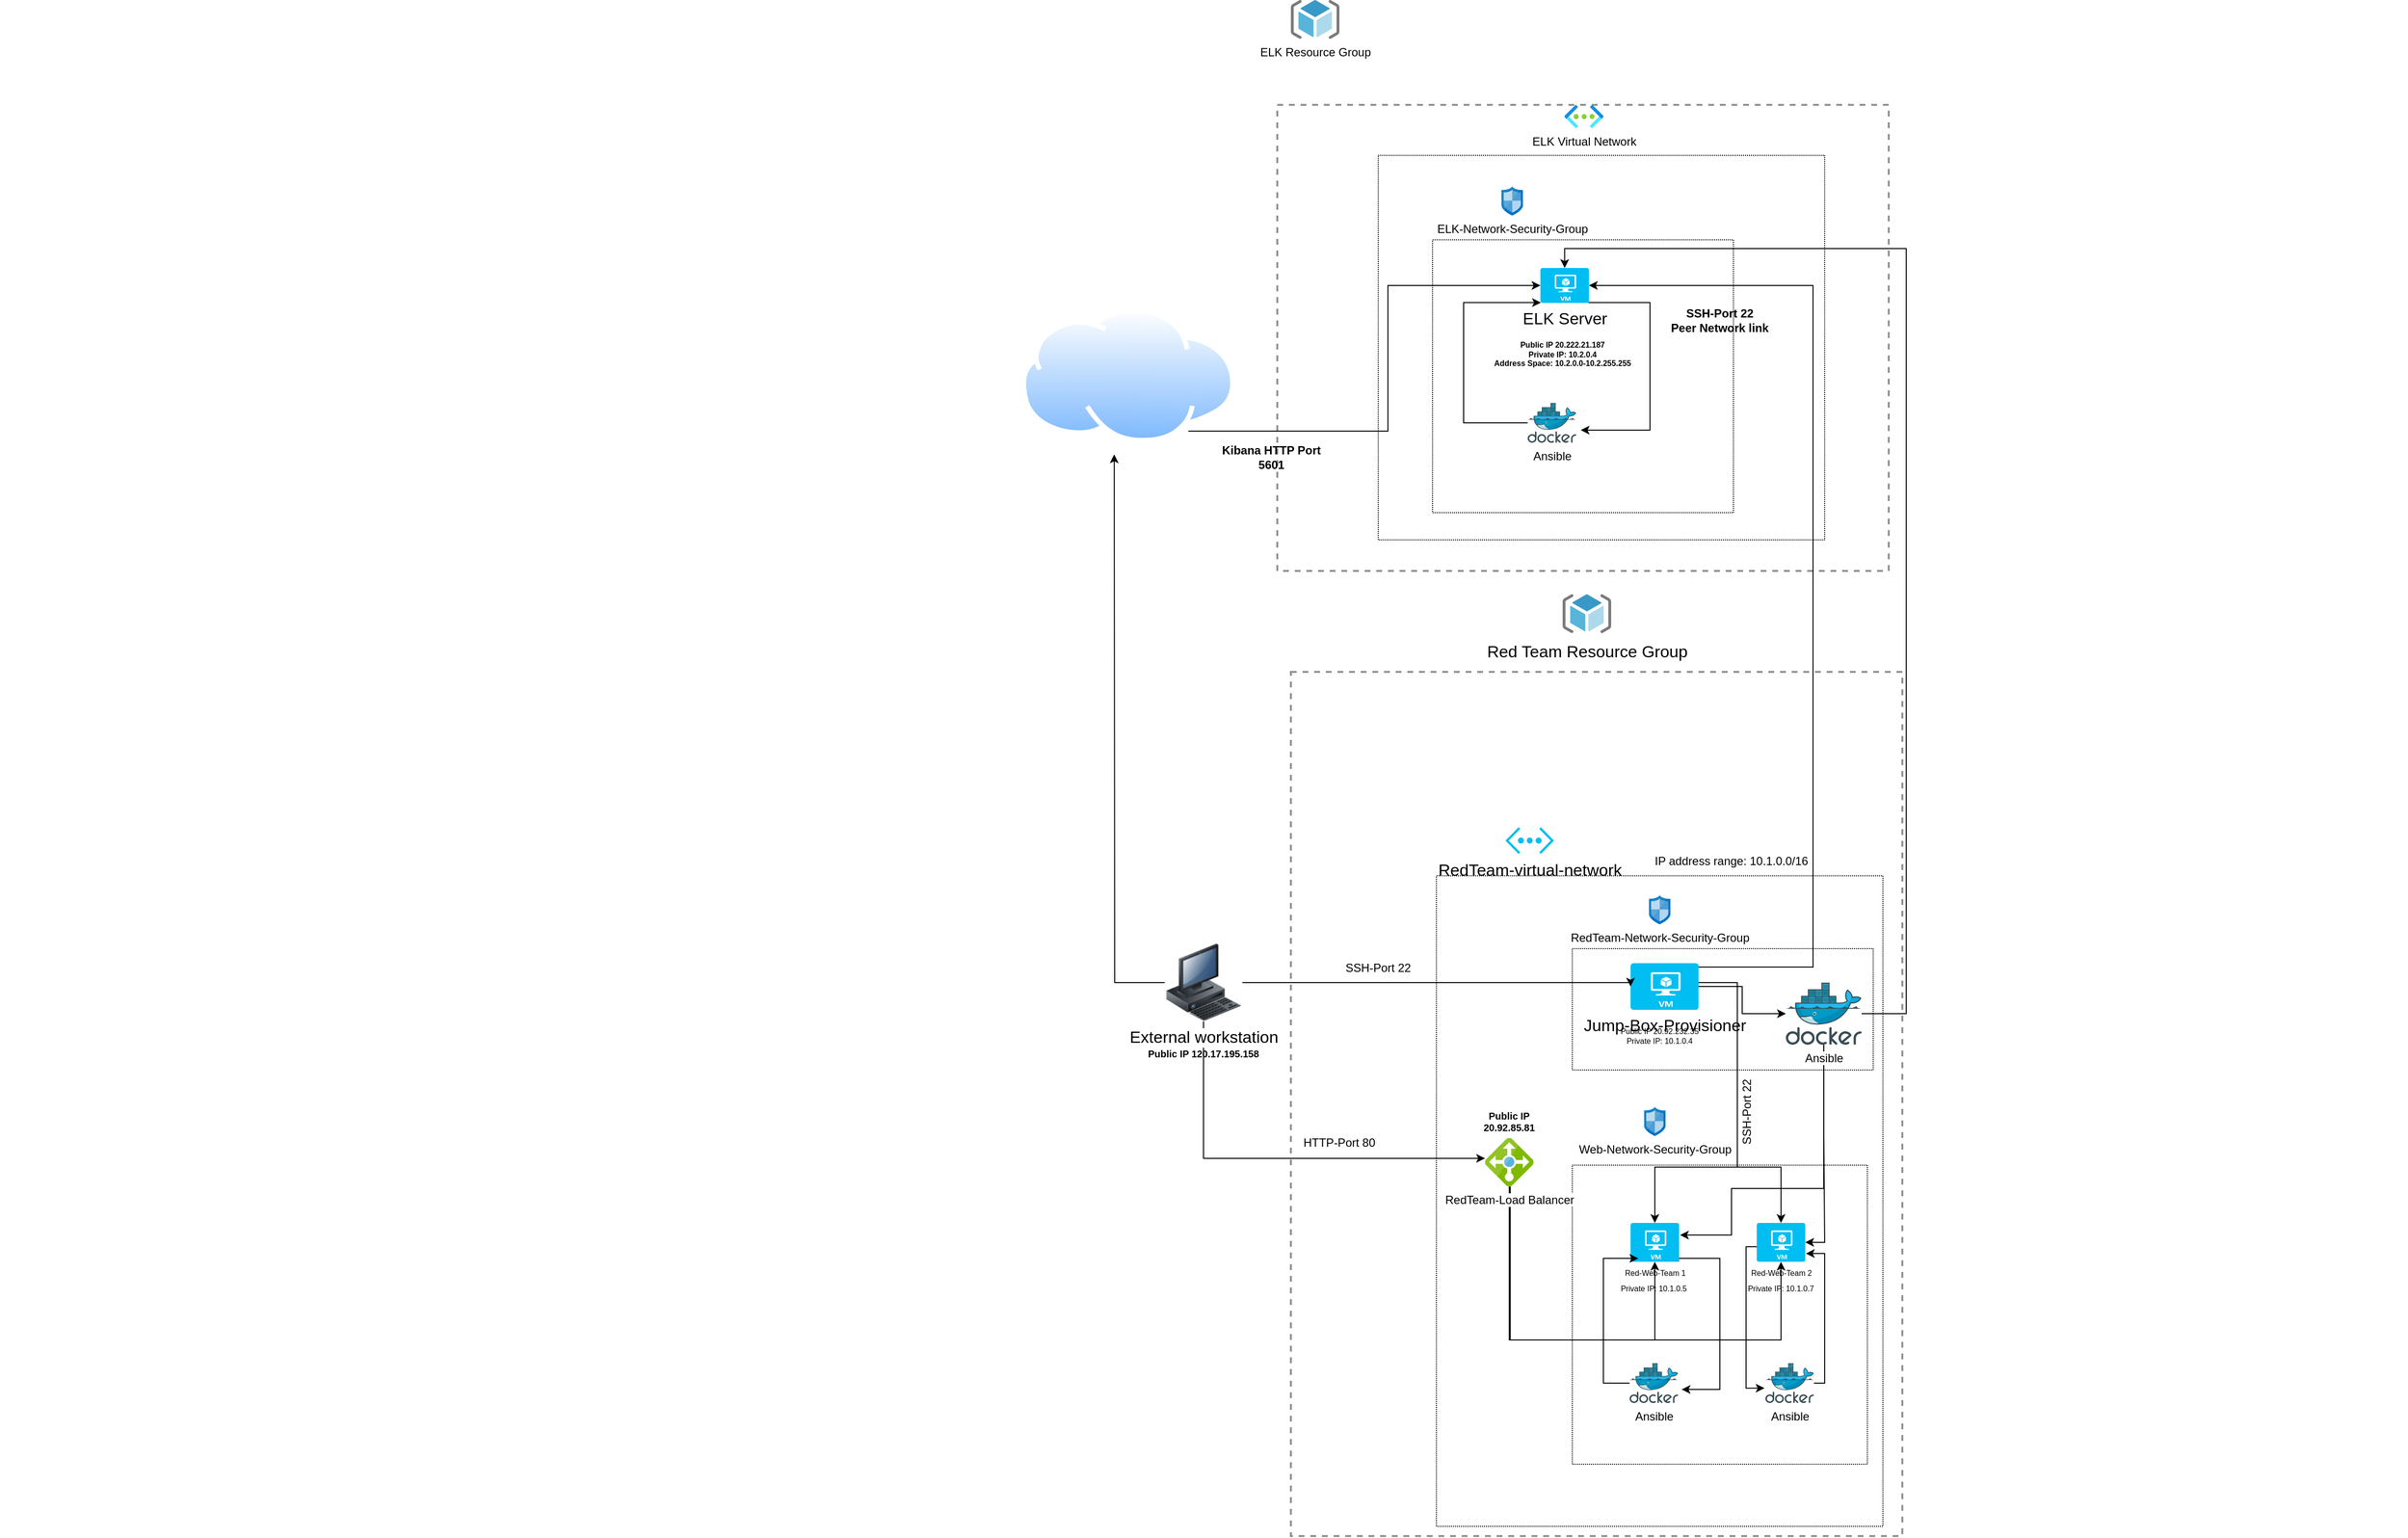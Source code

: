 <mxfile version="19.0.0" type="device"><diagram id="8maf9XqMqCjKjj0IdvEE" name="Page-1"><mxGraphModel dx="3550" dy="2217" grid="1" gridSize="12" guides="1" tooltips="1" connect="1" arrows="1" fold="1" page="1" pageScale="1" pageWidth="827" pageHeight="1169" math="0" shadow="0"><root><mxCell id="0"/><mxCell id="1" parent="0"/><mxCell id="aG-MqZUhIN_eKHKOByJf-21" value="" style="fontStyle=0;verticalAlign=top;align=center;spacingTop=-2;fillColor=none;rounded=0;whiteSpace=wrap;html=1;strokeColor=#919191;strokeWidth=2;dashed=1;container=1;collapsible=0;expand=0;recursiveResize=0;fontColor=none;" parent="1" vertex="1"><mxGeometry x="170" y="-40" width="630" height="890" as="geometry"/></mxCell><mxCell id="aG-MqZUhIN_eKHKOByJf-25" value="RedTeam-virtual-network" style="verticalLabelPosition=bottom;html=1;verticalAlign=top;align=center;strokeColor=none;fillColor=#00BEF2;shape=mxgraph.azure.virtual_network;pointerEvents=1;fontSize=17;fontColor=none;" parent="aG-MqZUhIN_eKHKOByJf-21" vertex="1"><mxGeometry x="221.1" y="160" width="50" height="27.5" as="geometry"/></mxCell><mxCell id="aG-MqZUhIN_eKHKOByJf-26" value="" style="rounded=0;whiteSpace=wrap;html=1;fontSize=17;fontColor=none;dashed=1;dashPattern=1 1;" parent="aG-MqZUhIN_eKHKOByJf-21" vertex="1"><mxGeometry x="150" y="210" width="460" height="670" as="geometry"/></mxCell><mxCell id="aG-MqZUhIN_eKHKOByJf-27" value="RedTeam-Network-Security-Group" style="sketch=0;aspect=fixed;html=1;points=[];align=center;image;fontSize=12;image=img/lib/mscae/Network_Security_Groups_Classic.svg;dashed=1;dashPattern=1 1;fontColor=none;" parent="aG-MqZUhIN_eKHKOByJf-21" vertex="1"><mxGeometry x="368.9" y="230" width="22.2" height="30" as="geometry"/></mxCell><mxCell id="aG-MqZUhIN_eKHKOByJf-28" value="" style="rounded=0;whiteSpace=wrap;html=1;dashed=1;dashPattern=1 1;fontSize=17;fontColor=none;" parent="aG-MqZUhIN_eKHKOByJf-21" vertex="1"><mxGeometry x="290" y="285" width="310" height="125" as="geometry"/></mxCell><mxCell id="aG-MqZUhIN_eKHKOByJf-30" value="Web-Network-Security-Group" style="sketch=0;aspect=fixed;html=1;points=[];align=center;image;fontSize=12;image=img/lib/mscae/Network_Security_Groups_Classic.svg;dashed=1;dashPattern=1 1;fontColor=none;" parent="aG-MqZUhIN_eKHKOByJf-21" vertex="1"><mxGeometry x="363.9" y="448" width="22.2" height="30" as="geometry"/></mxCell><mxCell id="aG-MqZUhIN_eKHKOByJf-31" value="" style="rounded=0;whiteSpace=wrap;html=1;dashed=1;dashPattern=1 1;fontSize=17;fontColor=none;" parent="aG-MqZUhIN_eKHKOByJf-21" vertex="1"><mxGeometry x="290" y="508" width="304" height="308" as="geometry"/></mxCell><mxCell id="C7vN_zdVUdyFFe-RZben-7" style="edgeStyle=orthogonalEdgeStyle;rounded=0;orthogonalLoop=1;jettySize=auto;html=1;entryX=0.5;entryY=0;entryDx=0;entryDy=0;entryPerimeter=0;fontSize=8;" parent="aG-MqZUhIN_eKHKOByJf-21" source="aG-MqZUhIN_eKHKOByJf-32" target="aG-MqZUhIN_eKHKOByJf-34" edge="1"><mxGeometry relative="1" as="geometry"><Array as="points"><mxPoint x="460" y="320"/><mxPoint x="460" y="510"/><mxPoint x="375" y="510"/></Array></mxGeometry></mxCell><mxCell id="C7vN_zdVUdyFFe-RZben-8" style="edgeStyle=orthogonalEdgeStyle;rounded=0;orthogonalLoop=1;jettySize=auto;html=1;entryX=0.5;entryY=0;entryDx=0;entryDy=0;entryPerimeter=0;fontSize=8;" parent="aG-MqZUhIN_eKHKOByJf-21" source="aG-MqZUhIN_eKHKOByJf-32" target="C7vN_zdVUdyFFe-RZben-5" edge="1"><mxGeometry relative="1" as="geometry"><Array as="points"><mxPoint x="460" y="320"/><mxPoint x="460" y="510"/><mxPoint x="505" y="510"/></Array></mxGeometry></mxCell><mxCell id="s617hdDavDL2y59Xs5Nv-40" style="edgeStyle=orthogonalEdgeStyle;rounded=0;orthogonalLoop=1;jettySize=auto;html=1;exitX=1;exitY=0.5;exitDx=0;exitDy=0;exitPerimeter=0;" edge="1" parent="aG-MqZUhIN_eKHKOByJf-21" source="aG-MqZUhIN_eKHKOByJf-32" target="aG-MqZUhIN_eKHKOByJf-36"><mxGeometry relative="1" as="geometry"/></mxCell><mxCell id="aG-MqZUhIN_eKHKOByJf-32" value="Jump-Box-Provisioner" style="verticalLabelPosition=bottom;html=1;verticalAlign=top;align=center;strokeColor=none;fillColor=#00BEF2;shape=mxgraph.azure.virtual_machine;dashed=1;dashPattern=1 1;fontSize=17;fontColor=none;" parent="aG-MqZUhIN_eKHKOByJf-21" vertex="1"><mxGeometry x="350" y="300" width="70" height="48" as="geometry"/></mxCell><mxCell id="s617hdDavDL2y59Xs5Nv-49" style="edgeStyle=orthogonalEdgeStyle;rounded=0;orthogonalLoop=1;jettySize=auto;html=1;exitX=0.99;exitY=0.99;exitDx=0;exitDy=0;exitPerimeter=0;entryX=1.073;entryY=0.659;entryDx=0;entryDy=0;entryPerimeter=0;" edge="1" parent="aG-MqZUhIN_eKHKOByJf-21" source="aG-MqZUhIN_eKHKOByJf-34" target="s617hdDavDL2y59Xs5Nv-44"><mxGeometry relative="1" as="geometry"><Array as="points"><mxPoint x="399" y="604"/><mxPoint x="442" y="604"/><mxPoint x="442" y="739"/></Array></mxGeometry></mxCell><mxCell id="aG-MqZUhIN_eKHKOByJf-34" value="Red-Web-Team 1" style="verticalLabelPosition=bottom;html=1;verticalAlign=top;align=center;strokeColor=none;fillColor=#00BEF2;shape=mxgraph.azure.virtual_machine;dashed=1;dashPattern=1 1;fontSize=8;fontColor=none;" parent="aG-MqZUhIN_eKHKOByJf-21" vertex="1"><mxGeometry x="350" y="567.5" width="50" height="40" as="geometry"/></mxCell><mxCell id="s617hdDavDL2y59Xs5Nv-26" style="edgeStyle=orthogonalEdgeStyle;rounded=0;orthogonalLoop=1;jettySize=auto;html=1;entryX=0.5;entryY=1;entryDx=0;entryDy=0;entryPerimeter=0;" edge="1" parent="aG-MqZUhIN_eKHKOByJf-21" source="aG-MqZUhIN_eKHKOByJf-35" target="aG-MqZUhIN_eKHKOByJf-34"><mxGeometry relative="1" as="geometry"><Array as="points"><mxPoint x="226" y="688"/><mxPoint x="375" y="688"/></Array></mxGeometry></mxCell><mxCell id="s617hdDavDL2y59Xs5Nv-27" style="edgeStyle=orthogonalEdgeStyle;rounded=0;orthogonalLoop=1;jettySize=auto;html=1;entryX=0.5;entryY=1;entryDx=0;entryDy=0;entryPerimeter=0;" edge="1" parent="aG-MqZUhIN_eKHKOByJf-21" source="aG-MqZUhIN_eKHKOByJf-35" target="C7vN_zdVUdyFFe-RZben-5"><mxGeometry relative="1" as="geometry"><Array as="points"><mxPoint x="225" y="688"/><mxPoint x="505" y="688"/></Array></mxGeometry></mxCell><mxCell id="aG-MqZUhIN_eKHKOByJf-35" value="RedTeam-Load Balancer" style="sketch=0;aspect=fixed;html=1;points=[];align=center;image;fontSize=12;image=img/lib/mscae/Load_Balancer_feature.svg;dashed=1;dashPattern=1 1;fontColor=none;" parent="aG-MqZUhIN_eKHKOByJf-21" vertex="1"><mxGeometry x="200" y="480" width="50" height="50" as="geometry"/></mxCell><mxCell id="s617hdDavDL2y59Xs5Nv-41" style="edgeStyle=orthogonalEdgeStyle;rounded=0;orthogonalLoop=1;jettySize=auto;html=1;" edge="1" parent="aG-MqZUhIN_eKHKOByJf-21" source="aG-MqZUhIN_eKHKOByJf-36"><mxGeometry relative="1" as="geometry"><mxPoint x="401" y="580" as="targetPoint"/><Array as="points"><mxPoint x="549" y="532"/><mxPoint x="454" y="532"/><mxPoint x="454" y="580"/><mxPoint x="401" y="580"/></Array></mxGeometry></mxCell><mxCell id="s617hdDavDL2y59Xs5Nv-42" style="edgeStyle=orthogonalEdgeStyle;rounded=0;orthogonalLoop=1;jettySize=auto;html=1;entryX=1;entryY=0.5;entryDx=0;entryDy=0;entryPerimeter=0;" edge="1" parent="aG-MqZUhIN_eKHKOByJf-21" source="aG-MqZUhIN_eKHKOByJf-36" target="C7vN_zdVUdyFFe-RZben-5"><mxGeometry relative="1" as="geometry"/></mxCell><mxCell id="aG-MqZUhIN_eKHKOByJf-36" value="Ansible" style="sketch=0;aspect=fixed;html=1;points=[];align=center;image;fontSize=12;image=img/lib/mscae/Docker.svg;dashed=1;dashPattern=1 1;fontColor=none;" parent="aG-MqZUhIN_eKHKOByJf-21" vertex="1"><mxGeometry x="510" y="320" width="78.05" height="64" as="geometry"/></mxCell><mxCell id="Ob0Sz7reQytgwGdkDrxM-1" value="Public IP 20.92.232.35&lt;br style=&quot;font-size: 8px;&quot;&gt;Private IP: 10.1.0.4" style="text;html=1;strokeColor=none;fillColor=none;align=center;verticalAlign=middle;whiteSpace=wrap;rounded=0;fontSize=8;" parent="aG-MqZUhIN_eKHKOByJf-21" vertex="1"><mxGeometry x="290" y="370" width="180" height="10" as="geometry"/></mxCell><mxCell id="Ob0Sz7reQytgwGdkDrxM-2" value="IP address range: 10.1.0.0/16" style="text;html=1;strokeColor=none;fillColor=none;align=center;verticalAlign=middle;whiteSpace=wrap;rounded=0;" parent="aG-MqZUhIN_eKHKOByJf-21" vertex="1"><mxGeometry x="368.9" y="180" width="170" height="30" as="geometry"/></mxCell><mxCell id="Ob0Sz7reQytgwGdkDrxM-8" value="Public IP 20.92.85.81&lt;br style=&quot;font-size: 10px;&quot;&gt;" style="text;html=1;strokeColor=none;fillColor=none;align=center;verticalAlign=middle;whiteSpace=wrap;rounded=0;fontSize=10;fontStyle=1" parent="aG-MqZUhIN_eKHKOByJf-21" vertex="1"><mxGeometry x="185" y="448" width="80" height="30" as="geometry"/></mxCell><mxCell id="C7vN_zdVUdyFFe-RZben-4" value="SSH-Port 22" style="text;html=1;strokeColor=none;fillColor=none;align=center;verticalAlign=middle;whiteSpace=wrap;rounded=0;" parent="aG-MqZUhIN_eKHKOByJf-21" vertex="1"><mxGeometry x="50" y="300" width="80" height="10" as="geometry"/></mxCell><mxCell id="s617hdDavDL2y59Xs5Nv-51" style="edgeStyle=orthogonalEdgeStyle;rounded=0;orthogonalLoop=1;jettySize=auto;html=1;entryX=-0.018;entryY=0.626;entryDx=0;entryDy=0;entryPerimeter=0;" edge="1" parent="aG-MqZUhIN_eKHKOByJf-21" source="C7vN_zdVUdyFFe-RZben-5" target="s617hdDavDL2y59Xs5Nv-45"><mxGeometry relative="1" as="geometry"><Array as="points"><mxPoint x="469" y="592"/><mxPoint x="469" y="738"/></Array></mxGeometry></mxCell><mxCell id="C7vN_zdVUdyFFe-RZben-5" value="Red-Web-Team 2" style="verticalLabelPosition=bottom;html=1;verticalAlign=top;align=center;strokeColor=none;fillColor=#00BEF2;shape=mxgraph.azure.virtual_machine;dashed=1;dashPattern=1 1;fontSize=8;fontColor=none;" parent="aG-MqZUhIN_eKHKOByJf-21" vertex="1"><mxGeometry x="480" y="567.5" width="50" height="40" as="geometry"/></mxCell><mxCell id="C7vN_zdVUdyFFe-RZben-6" value="&lt;font style=&quot;font-size: 8px;&quot;&gt;Private IP: 10.1.0.7&lt;/font&gt;" style="text;html=1;strokeColor=none;fillColor=none;align=center;verticalAlign=middle;whiteSpace=wrap;rounded=0;" parent="aG-MqZUhIN_eKHKOByJf-21" vertex="1"><mxGeometry x="465" y="625" width="80" height="17.5" as="geometry"/></mxCell><mxCell id="C7vN_zdVUdyFFe-RZben-9" value="SSH-Port 22" style="text;html=1;strokeColor=none;fillColor=none;align=center;verticalAlign=middle;whiteSpace=wrap;rounded=0;rotation=-90;" parent="aG-MqZUhIN_eKHKOByJf-21" vertex="1"><mxGeometry x="430" y="448" width="80" height="10" as="geometry"/></mxCell><mxCell id="C7vN_zdVUdyFFe-RZben-20" value="HTTP-Port 80" style="text;html=1;strokeColor=none;fillColor=none;align=center;verticalAlign=middle;whiteSpace=wrap;rounded=0;" parent="aG-MqZUhIN_eKHKOByJf-21" vertex="1"><mxGeometry x="10" y="480" width="80" height="10" as="geometry"/></mxCell><mxCell id="Ob0Sz7reQytgwGdkDrxM-4" value="&lt;font style=&quot;font-size: 8px;&quot;&gt;Private IP: 10.1.0.5&lt;/font&gt;" style="text;html=1;strokeColor=none;fillColor=none;align=center;verticalAlign=middle;whiteSpace=wrap;rounded=0;" parent="aG-MqZUhIN_eKHKOByJf-21" vertex="1"><mxGeometry x="334" y="625" width="80" height="17.5" as="geometry"/></mxCell><mxCell id="s617hdDavDL2y59Xs5Nv-50" style="edgeStyle=orthogonalEdgeStyle;rounded=0;orthogonalLoop=1;jettySize=auto;html=1;" edge="1" parent="aG-MqZUhIN_eKHKOByJf-21" source="s617hdDavDL2y59Xs5Nv-44"><mxGeometry relative="1" as="geometry"><mxPoint x="358" y="604" as="targetPoint"/><Array as="points"><mxPoint x="322" y="732"/><mxPoint x="322" y="604"/><mxPoint x="350" y="604"/></Array></mxGeometry></mxCell><mxCell id="s617hdDavDL2y59Xs5Nv-44" value="Ansible" style="sketch=0;aspect=fixed;html=1;points=[];align=center;image;fontSize=12;image=img/lib/mscae/Docker.svg;" vertex="1" parent="aG-MqZUhIN_eKHKOByJf-21"><mxGeometry x="349" y="712" width="50" height="41" as="geometry"/></mxCell><mxCell id="s617hdDavDL2y59Xs5Nv-52" style="edgeStyle=orthogonalEdgeStyle;rounded=0;orthogonalLoop=1;jettySize=auto;html=1;entryX=1.013;entryY=0.788;entryDx=0;entryDy=0;entryPerimeter=0;" edge="1" parent="aG-MqZUhIN_eKHKOByJf-21" source="s617hdDavDL2y59Xs5Nv-45" target="C7vN_zdVUdyFFe-RZben-5"><mxGeometry relative="1" as="geometry"><Array as="points"><mxPoint x="550" y="732"/><mxPoint x="550" y="599"/></Array></mxGeometry></mxCell><mxCell id="s617hdDavDL2y59Xs5Nv-45" value="Ansible" style="sketch=0;aspect=fixed;html=1;points=[];align=center;image;fontSize=12;image=img/lib/mscae/Docker.svg;" vertex="1" parent="aG-MqZUhIN_eKHKOByJf-21"><mxGeometry x="488.9" y="712" width="50" height="41" as="geometry"/></mxCell><mxCell id="C7vN_zdVUdyFFe-RZben-18" style="edgeStyle=orthogonalEdgeStyle;rounded=0;orthogonalLoop=1;jettySize=auto;html=1;entryX=0;entryY=0.5;entryDx=0;entryDy=0;entryPerimeter=0;fontSize=8;" parent="1" source="aG-MqZUhIN_eKHKOByJf-38" target="aG-MqZUhIN_eKHKOByJf-32" edge="1"><mxGeometry relative="1" as="geometry"><Array as="points"><mxPoint x="220" y="280"/><mxPoint x="220" y="280"/></Array></mxGeometry></mxCell><mxCell id="C7vN_zdVUdyFFe-RZben-19" style="edgeStyle=orthogonalEdgeStyle;rounded=0;orthogonalLoop=1;jettySize=auto;html=1;entryX=0;entryY=0.42;entryDx=0;entryDy=0;entryPerimeter=0;fontSize=8;" parent="1" source="aG-MqZUhIN_eKHKOByJf-38" target="aG-MqZUhIN_eKHKOByJf-35" edge="1"><mxGeometry relative="1" as="geometry"><Array as="points"><mxPoint x="80" y="461"/></Array></mxGeometry></mxCell><mxCell id="s617hdDavDL2y59Xs5Nv-37" style="edgeStyle=orthogonalEdgeStyle;rounded=0;orthogonalLoop=1;jettySize=auto;html=1;" edge="1" parent="1" source="aG-MqZUhIN_eKHKOByJf-38"><mxGeometry relative="1" as="geometry"><mxPoint x="-12" y="-264" as="targetPoint"/></mxGeometry></mxCell><mxCell id="aG-MqZUhIN_eKHKOByJf-38" value="External workstation&lt;br&gt;" style="image;html=1;image=img/lib/clip_art/computers/Workstation_128x128.png;dashed=1;dashPattern=1 1;fontSize=17;fontColor=none;" parent="1" vertex="1"><mxGeometry x="40" y="240" width="80" height="80" as="geometry"/></mxCell><mxCell id="aG-MqZUhIN_eKHKOByJf-23" value="&lt;font style=&quot;font-size: 17px&quot;&gt;Red Team Resource Group&lt;/font&gt;" style="sketch=0;aspect=fixed;html=1;points=[];align=center;image;fontSize=12;image=img/lib/mscae/ResourceGroup.svg;fontColor=none;verticalAlign=middle;" parent="1" vertex="1"><mxGeometry x="450" y="-120" width="50" height="40" as="geometry"/></mxCell><mxCell id="C7vN_zdVUdyFFe-RZben-21" value="Public IP 120.17.195.158&lt;br style=&quot;font-size: 10px;&quot;&gt;&amp;nbsp;&lt;span style=&quot;color: rgba(0, 0, 0, 0); font-family: monospace; font-size: 10px; text-align: start;&quot;&gt;%3CmxGraphModel%3E%3Croot%3E%3CmxCell%20id%3D%220%22%2F%3E%3CmxCell%20id%3D%221%22%20parent%3D%220%22%2F%3E%3CmxCell%20id%3D%222%22%20value%3D%22Public%20IP%2020.92.85.81%26lt%3Bbr%20style%3D%26quot%3Bfont-size%3A%208px%3B%26quot%3B%26gt%3B%22%20style%3D%22text%3Bhtml%3D1%3BstrokeColor%3Dnone%3BfillColor%3Dnone%3Balign%3Dcenter%3BverticalAlign%3Dmiddle%3BwhiteSpace%3Dwrap%3Brounded%3D0%3BfontSize%3D8%3B%22%20vertex%3D%221%22%20parent%3D%221%22%3E%3CmxGeometry%20x%3D%22355%22%20y%3D%22503.75%22%20width%3D%2280%22%20height%3D%2230%22%20as%3D%22geometry%22%2F%3E%3C%2FmxCell%3E%3C%2Froot%3E%3C%2FmxGraphModel%3E1212&lt;/span&gt;" style="text;html=1;strokeColor=none;fillColor=none;align=center;verticalAlign=middle;whiteSpace=wrap;rounded=0;fontSize=10;fontStyle=1" parent="1" vertex="1"><mxGeometry x="40" y="350" width="80" height="30" as="geometry"/></mxCell><mxCell id="C7vN_zdVUdyFFe-RZben-23" value="ELK Resource Group" style="sketch=0;aspect=fixed;html=1;points=[];align=center;image;fontSize=12;image=img/lib/mscae/ResourceGroup.svg;" parent="1" vertex="1"><mxGeometry x="170" y="-732" width="50" height="40" as="geometry"/></mxCell><mxCell id="s617hdDavDL2y59Xs5Nv-1" value="" style="fontStyle=0;verticalAlign=top;align=center;spacingTop=-2;fillColor=none;rounded=0;whiteSpace=wrap;html=1;strokeColor=#919191;strokeWidth=2;dashed=1;container=1;collapsible=0;expand=0;recursiveResize=0;fontColor=none;" vertex="1" parent="1"><mxGeometry x="156" y="-624" width="630" height="480" as="geometry"/></mxCell><mxCell id="s617hdDavDL2y59Xs5Nv-2" value="RedTeam-virtual-network" style="verticalLabelPosition=bottom;html=1;verticalAlign=top;align=center;strokeColor=none;fillColor=#00BEF2;shape=mxgraph.azure.virtual_network;pointerEvents=1;fontSize=17;fontColor=none;" vertex="1" parent="s617hdDavDL2y59Xs5Nv-1"><mxGeometry x="221.1" y="160" width="50" height="27.5" as="geometry"/></mxCell><mxCell id="s617hdDavDL2y59Xs5Nv-3" value="" style="rounded=0;whiteSpace=wrap;html=1;fontSize=17;fontColor=none;dashed=1;dashPattern=1 1;" vertex="1" parent="s617hdDavDL2y59Xs5Nv-1"><mxGeometry x="104" y="52" width="460" height="396" as="geometry"/></mxCell><mxCell id="s617hdDavDL2y59Xs5Nv-4" value="ELK-Network-Security-Group" style="sketch=0;aspect=fixed;html=1;points=[];align=center;image;fontSize=12;image=img/lib/mscae/Network_Security_Groups_Classic.svg;dashed=1;dashPattern=1 1;fontColor=none;" vertex="1" parent="s617hdDavDL2y59Xs5Nv-1"><mxGeometry x="231.0" y="84" width="22.2" height="30" as="geometry"/></mxCell><mxCell id="s617hdDavDL2y59Xs5Nv-5" value="" style="rounded=0;whiteSpace=wrap;html=1;dashed=1;dashPattern=1 1;fontSize=17;fontColor=none;" vertex="1" parent="s617hdDavDL2y59Xs5Nv-1"><mxGeometry x="160" y="139" width="310" height="281" as="geometry"/></mxCell><mxCell id="s617hdDavDL2y59Xs5Nv-47" style="edgeStyle=orthogonalEdgeStyle;rounded=0;orthogonalLoop=1;jettySize=auto;html=1;exitX=0.99;exitY=0.99;exitDx=0;exitDy=0;exitPerimeter=0;entryX=1.093;entryY=0.683;entryDx=0;entryDy=0;entryPerimeter=0;" edge="1" parent="s617hdDavDL2y59Xs5Nv-1" source="s617hdDavDL2y59Xs5Nv-10" target="s617hdDavDL2y59Xs5Nv-46"><mxGeometry relative="1" as="geometry"><Array as="points"><mxPoint x="384" y="204"/><mxPoint x="384" y="335"/></Array></mxGeometry></mxCell><mxCell id="s617hdDavDL2y59Xs5Nv-10" value="ELK Server" style="verticalLabelPosition=bottom;html=1;verticalAlign=top;align=center;strokeColor=none;fillColor=#00BEF2;shape=mxgraph.azure.virtual_machine;dashed=1;dashPattern=1 1;fontSize=17;fontColor=none;" vertex="1" parent="s617hdDavDL2y59Xs5Nv-1"><mxGeometry x="271.1" y="168" width="50" height="36" as="geometry"/></mxCell><mxCell id="s617hdDavDL2y59Xs5Nv-16" value="Public IP 20.222.21.187&lt;br&gt;Private IP: 10.2.0.4&lt;br&gt;Address Space: 10.2.0.0-10.2.255.255&lt;br&gt;" style="text;html=1;strokeColor=none;fillColor=none;align=center;verticalAlign=middle;whiteSpace=wrap;rounded=0;fontSize=8;fontStyle=1" vertex="1" parent="s617hdDavDL2y59Xs5Nv-1"><mxGeometry x="204" y="240" width="180" height="34" as="geometry"/></mxCell><mxCell id="s617hdDavDL2y59Xs5Nv-29" value="ELK Virtual Network" style="aspect=fixed;html=1;points=[];align=center;image;fontSize=12;image=img/lib/azure2/networking/Virtual_Networks.svg;" vertex="1" parent="s617hdDavDL2y59Xs5Nv-1"><mxGeometry x="295.9" width="40.2" height="24" as="geometry"/></mxCell><mxCell id="s617hdDavDL2y59Xs5Nv-33" value="SSH-Port 22&lt;br&gt;Peer Network link" style="text;html=1;strokeColor=none;fillColor=none;align=center;verticalAlign=middle;whiteSpace=wrap;rounded=0;fontStyle=1" vertex="1" parent="s617hdDavDL2y59Xs5Nv-1"><mxGeometry x="384" y="192" width="144" height="60" as="geometry"/></mxCell><mxCell id="s617hdDavDL2y59Xs5Nv-39" value="Kibana HTTP Port 5601" style="text;html=1;strokeColor=none;fillColor=none;align=center;verticalAlign=middle;whiteSpace=wrap;rounded=0;fontStyle=1" vertex="1" parent="s617hdDavDL2y59Xs5Nv-1"><mxGeometry x="-72" y="348" width="132" height="30" as="geometry"/></mxCell><mxCell id="s617hdDavDL2y59Xs5Nv-48" style="edgeStyle=orthogonalEdgeStyle;rounded=0;orthogonalLoop=1;jettySize=auto;html=1;entryX=0.01;entryY=0.99;entryDx=0;entryDy=0;entryPerimeter=0;" edge="1" parent="s617hdDavDL2y59Xs5Nv-1" source="s617hdDavDL2y59Xs5Nv-46" target="s617hdDavDL2y59Xs5Nv-10"><mxGeometry relative="1" as="geometry"><Array as="points"><mxPoint x="192" y="328"/><mxPoint x="192" y="204"/></Array></mxGeometry></mxCell><mxCell id="s617hdDavDL2y59Xs5Nv-46" value="Ansible" style="sketch=0;aspect=fixed;html=1;points=[];align=center;image;fontSize=12;image=img/lib/mscae/Docker.svg;" vertex="1" parent="s617hdDavDL2y59Xs5Nv-1"><mxGeometry x="258" y="307" width="50" height="41" as="geometry"/></mxCell><mxCell id="s617hdDavDL2y59Xs5Nv-35" style="edgeStyle=orthogonalEdgeStyle;rounded=0;orthogonalLoop=1;jettySize=auto;html=1;entryX=1;entryY=0.5;entryDx=0;entryDy=0;entryPerimeter=0;" edge="1" parent="1" source="aG-MqZUhIN_eKHKOByJf-32" target="s617hdDavDL2y59Xs5Nv-10"><mxGeometry relative="1" as="geometry"><Array as="points"><mxPoint x="708" y="264"/><mxPoint x="708" y="-438"/></Array></mxGeometry></mxCell><mxCell id="s617hdDavDL2y59Xs5Nv-38" style="edgeStyle=orthogonalEdgeStyle;rounded=0;orthogonalLoop=1;jettySize=auto;html=1;entryX=0;entryY=0.5;entryDx=0;entryDy=0;entryPerimeter=0;" edge="1" parent="1" source="s617hdDavDL2y59Xs5Nv-36" target="s617hdDavDL2y59Xs5Nv-10"><mxGeometry relative="1" as="geometry"><Array as="points"><mxPoint x="270" y="-288"/><mxPoint x="270" y="-438"/></Array></mxGeometry></mxCell><mxCell id="s617hdDavDL2y59Xs5Nv-36" value="" style="aspect=fixed;perimeter=ellipsePerimeter;html=1;align=center;shadow=0;dashed=0;spacingTop=3;image;image=img/lib/active_directory/internet_cloud.svg;" vertex="1" parent="1"><mxGeometry x="-108" y="-415" width="220.63" height="139" as="geometry"/></mxCell><mxCell id="s617hdDavDL2y59Xs5Nv-43" style="edgeStyle=orthogonalEdgeStyle;rounded=0;orthogonalLoop=1;jettySize=auto;html=1;entryX=0.5;entryY=0;entryDx=0;entryDy=0;entryPerimeter=0;" edge="1" parent="1" source="aG-MqZUhIN_eKHKOByJf-36" target="s617hdDavDL2y59Xs5Nv-10"><mxGeometry relative="1" as="geometry"><Array as="points"><mxPoint x="804" y="312"/><mxPoint x="804" y="-476"/><mxPoint x="452" y="-476"/></Array></mxGeometry></mxCell></root></mxGraphModel></diagram></mxfile>